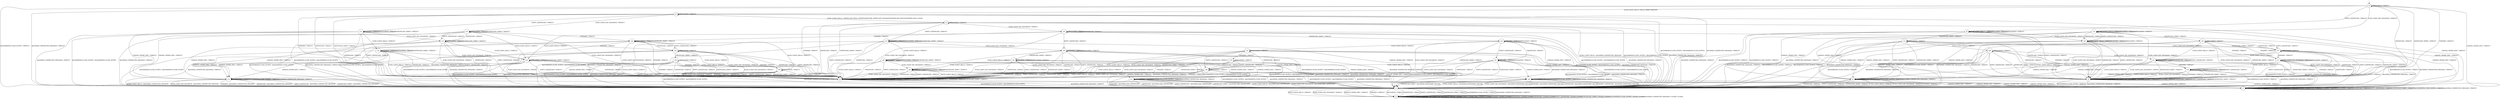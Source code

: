 digraph g {

	s0 [shape="circle" label="s0"];
	s1 [shape="circle" label="s1"];
	s2 [shape="circle" label="s2"];
	s3 [shape="circle" label="s3"];
	s4 [shape="circle" label="s4"];
	s5 [shape="circle" label="s5"];
	s6 [shape="circle" label="s6"];
	s7 [shape="circle" label="s7"];
	s8 [shape="circle" label="s8"];
	s9 [shape="circle" label="s9"];
	s10 [shape="circle" label="s10"];
	s11 [shape="circle" label="s11"];
	s12 [shape="circle" label="s12"];
	s13 [shape="circle" label="s13"];
	s14 [shape="circle" label="s14"];
	s15 [shape="circle" label="s15"];
	s16 [shape="circle" label="s16"];
	s17 [shape="circle" label="s17"];
	s18 [shape="circle" label="s18"];
	s19 [shape="circle" label="s19"];
	s20 [shape="circle" label="s20"];
	s21 [shape="circle" label="s21"];
	s22 [shape="circle" label="s22"];
	s23 [shape="circle" label="s23"];
	s24 [shape="circle" label="s24"];
	s25 [shape="circle" label="s25"];
	s26 [shape="circle" label="s26"];
	s27 [shape="circle" label="s27"];
	s28 [shape="circle" label="s28"];
	s29 [shape="circle" label="s29"];
	s30 [shape="circle" label="s30"];
	s31 [shape="circle" label="s31"];
	s32 [shape="circle" label="s32"];
	s33 [shape="circle" label="s33"];
	s34 [shape="circle" label="s34"];
	s35 [shape="circle" label="s35"];
	s36 [shape="circle" label="s36"];
	s37 [shape="circle" label="s37"];
	s38 [shape="circle" label="s38"];
	s39 [shape="circle" label="s39"];
	s40 [shape="circle" label="s40"];
	s41 [shape="circle" label="s41"];
	s0 -> s2 [label="ECDH_CLIENT_HELLO / HELLO_VERIFY_REQUEST"];
	s0 -> s16 [label="ECDH_CLIENT_KEY_EXCHANGE / TIMEOUT"];
	s0 -> s7 [label="CHANGE_CIPHER_SPEC / TIMEOUT"];
	s0 -> s5 [label="FINISHED / TIMEOUT"];
	s0 -> s0 [label="APPLICATION / TIMEOUT"];
	s0 -> s5 [label="CERTIFICATE / TIMEOUT"];
	s0 -> s8 [label="EMPTY_CERTIFICATE / TIMEOUT"];
	s0 -> s5 [label="CERTIFICATE_VERIFY / TIMEOUT"];
	s0 -> s1 [label="Alert(WARNING,CLOSE_NOTIFY) / TIMEOUT"];
	s0 -> s1 [label="Alert(FATAL,UNEXPECTED_MESSAGE) / TIMEOUT"];
	s1 -> s3 [label="ECDH_CLIENT_HELLO / TIMEOUT"];
	s1 -> s3 [label="ECDH_CLIENT_KEY_EXCHANGE / TIMEOUT"];
	s1 -> s3 [label="CHANGE_CIPHER_SPEC / TIMEOUT"];
	s1 -> s3 [label="FINISHED / TIMEOUT"];
	s1 -> s3 [label="APPLICATION / TIMEOUT"];
	s1 -> s3 [label="CERTIFICATE / TIMEOUT"];
	s1 -> s3 [label="EMPTY_CERTIFICATE / TIMEOUT"];
	s1 -> s3 [label="CERTIFICATE_VERIFY / TIMEOUT"];
	s1 -> s3 [label="Alert(WARNING,CLOSE_NOTIFY) / TIMEOUT"];
	s1 -> s3 [label="Alert(FATAL,UNEXPECTED_MESSAGE) / TIMEOUT"];
	s2 -> s4 [label="ECDH_CLIENT_HELLO / SERVER_HELLO|RSA_CERTIFICATE|ECDHE_SERVER_KEY_EXCHANGE|CERTIFICATE_REQUEST|SERVER_HELLO_DONE"];
	s2 -> s23 [label="ECDH_CLIENT_KEY_EXCHANGE / TIMEOUT"];
	s2 -> s7 [label="CHANGE_CIPHER_SPEC / TIMEOUT"];
	s2 -> s6 [label="FINISHED / TIMEOUT"];
	s2 -> s2 [label="APPLICATION / TIMEOUT"];
	s2 -> s6 [label="CERTIFICATE / TIMEOUT"];
	s2 -> s12 [label="EMPTY_CERTIFICATE / TIMEOUT"];
	s2 -> s6 [label="CERTIFICATE_VERIFY / TIMEOUT"];
	s2 -> s1 [label="Alert(WARNING,CLOSE_NOTIFY) / Alert(WARNING,CLOSE_NOTIFY)"];
	s2 -> s1 [label="Alert(FATAL,UNEXPECTED_MESSAGE) / TIMEOUT"];
	s3 -> s3 [label="ECDH_CLIENT_HELLO / SOCKET_CLOSED"];
	s3 -> s3 [label="ECDH_CLIENT_KEY_EXCHANGE / SOCKET_CLOSED"];
	s3 -> s3 [label="CHANGE_CIPHER_SPEC / SOCKET_CLOSED"];
	s3 -> s3 [label="FINISHED / SOCKET_CLOSED"];
	s3 -> s3 [label="APPLICATION / SOCKET_CLOSED"];
	s3 -> s3 [label="CERTIFICATE / SOCKET_CLOSED"];
	s3 -> s3 [label="EMPTY_CERTIFICATE / SOCKET_CLOSED"];
	s3 -> s3 [label="CERTIFICATE_VERIFY / SOCKET_CLOSED"];
	s3 -> s3 [label="Alert(WARNING,CLOSE_NOTIFY) / SOCKET_CLOSED"];
	s3 -> s3 [label="Alert(FATAL,UNEXPECTED_MESSAGE) / SOCKET_CLOSED"];
	s4 -> s1 [label="ECDH_CLIENT_HELLO / Alert(FATAL,UNEXPECTED_MESSAGE)"];
	s4 -> s20 [label="ECDH_CLIENT_KEY_EXCHANGE / TIMEOUT"];
	s4 -> s7 [label="CHANGE_CIPHER_SPEC / TIMEOUT"];
	s4 -> s6 [label="FINISHED / TIMEOUT"];
	s4 -> s4 [label="APPLICATION / TIMEOUT"];
	s4 -> s6 [label="CERTIFICATE / TIMEOUT"];
	s4 -> s10 [label="EMPTY_CERTIFICATE / TIMEOUT"];
	s4 -> s6 [label="CERTIFICATE_VERIFY / TIMEOUT"];
	s4 -> s1 [label="Alert(WARNING,CLOSE_NOTIFY) / Alert(WARNING,CLOSE_NOTIFY)"];
	s4 -> s1 [label="Alert(FATAL,UNEXPECTED_MESSAGE) / TIMEOUT"];
	s5 -> s5 [label="ECDH_CLIENT_HELLO / TIMEOUT"];
	s5 -> s5 [label="ECDH_CLIENT_KEY_EXCHANGE / TIMEOUT"];
	s5 -> s7 [label="CHANGE_CIPHER_SPEC / TIMEOUT"];
	s5 -> s5 [label="FINISHED / TIMEOUT"];
	s5 -> s5 [label="APPLICATION / TIMEOUT"];
	s5 -> s5 [label="CERTIFICATE / TIMEOUT"];
	s5 -> s5 [label="EMPTY_CERTIFICATE / TIMEOUT"];
	s5 -> s5 [label="CERTIFICATE_VERIFY / TIMEOUT"];
	s5 -> s1 [label="Alert(WARNING,CLOSE_NOTIFY) / TIMEOUT"];
	s5 -> s1 [label="Alert(FATAL,UNEXPECTED_MESSAGE) / TIMEOUT"];
	s6 -> s6 [label="ECDH_CLIENT_HELLO / TIMEOUT"];
	s6 -> s6 [label="ECDH_CLIENT_KEY_EXCHANGE / TIMEOUT"];
	s6 -> s7 [label="CHANGE_CIPHER_SPEC / TIMEOUT"];
	s6 -> s6 [label="FINISHED / TIMEOUT"];
	s6 -> s6 [label="APPLICATION / TIMEOUT"];
	s6 -> s6 [label="CERTIFICATE / TIMEOUT"];
	s6 -> s6 [label="EMPTY_CERTIFICATE / TIMEOUT"];
	s6 -> s6 [label="CERTIFICATE_VERIFY / TIMEOUT"];
	s6 -> s1 [label="Alert(WARNING,CLOSE_NOTIFY) / Alert(WARNING,CLOSE_NOTIFY)"];
	s6 -> s1 [label="Alert(FATAL,UNEXPECTED_MESSAGE) / TIMEOUT"];
	s7 -> s7 [label="ECDH_CLIENT_HELLO / TIMEOUT"];
	s7 -> s7 [label="ECDH_CLIENT_KEY_EXCHANGE / TIMEOUT"];
	s7 -> s7 [label="CHANGE_CIPHER_SPEC / TIMEOUT"];
	s7 -> s7 [label="FINISHED / TIMEOUT"];
	s7 -> s7 [label="APPLICATION / TIMEOUT"];
	s7 -> s7 [label="CERTIFICATE / TIMEOUT"];
	s7 -> s7 [label="EMPTY_CERTIFICATE / TIMEOUT"];
	s7 -> s7 [label="CERTIFICATE_VERIFY / TIMEOUT"];
	s7 -> s7 [label="Alert(WARNING,CLOSE_NOTIFY) / TIMEOUT"];
	s7 -> s7 [label="Alert(FATAL,UNEXPECTED_MESSAGE) / TIMEOUT"];
	s8 -> s8 [label="ECDH_CLIENT_HELLO / TIMEOUT"];
	s8 -> s32 [label="ECDH_CLIENT_KEY_EXCHANGE / TIMEOUT"];
	s8 -> s9 [label="CHANGE_CIPHER_SPEC / TIMEOUT"];
	s8 -> s8 [label="FINISHED / TIMEOUT"];
	s8 -> s8 [label="APPLICATION / TIMEOUT"];
	s8 -> s5 [label="CERTIFICATE / TIMEOUT"];
	s8 -> s5 [label="EMPTY_CERTIFICATE / TIMEOUT"];
	s8 -> s14 [label="CERTIFICATE_VERIFY / TIMEOUT"];
	s8 -> s1 [label="Alert(WARNING,CLOSE_NOTIFY) / TIMEOUT"];
	s8 -> s1 [label="Alert(FATAL,UNEXPECTED_MESSAGE) / TIMEOUT"];
	s9 -> s1 [label="ECDH_CLIENT_HELLO / TIMEOUT"];
	s9 -> s1 [label="ECDH_CLIENT_KEY_EXCHANGE / TIMEOUT"];
	s9 -> s7 [label="CHANGE_CIPHER_SPEC / TIMEOUT"];
	s9 -> s1 [label="FINISHED / TIMEOUT"];
	s9 -> s9 [label="APPLICATION / TIMEOUT"];
	s9 -> s1 [label="CERTIFICATE / TIMEOUT"];
	s9 -> s1 [label="EMPTY_CERTIFICATE / TIMEOUT"];
	s9 -> s1 [label="CERTIFICATE_VERIFY / TIMEOUT"];
	s9 -> s9 [label="Alert(WARNING,CLOSE_NOTIFY) / TIMEOUT"];
	s9 -> s9 [label="Alert(FATAL,UNEXPECTED_MESSAGE) / TIMEOUT"];
	s10 -> s28 [label="ECDH_CLIENT_HELLO / TIMEOUT"];
	s10 -> s26 [label="ECDH_CLIENT_KEY_EXCHANGE / TIMEOUT"];
	s10 -> s11 [label="CHANGE_CIPHER_SPEC / TIMEOUT"];
	s10 -> s10 [label="FINISHED / TIMEOUT"];
	s10 -> s10 [label="APPLICATION / TIMEOUT"];
	s10 -> s6 [label="CERTIFICATE / TIMEOUT"];
	s10 -> s6 [label="EMPTY_CERTIFICATE / TIMEOUT"];
	s10 -> s10 [label="CERTIFICATE_VERIFY / TIMEOUT"];
	s10 -> s1 [label="Alert(WARNING,CLOSE_NOTIFY) / Alert(WARNING,CLOSE_NOTIFY)"];
	s10 -> s1 [label="Alert(FATAL,UNEXPECTED_MESSAGE) / TIMEOUT"];
	s11 -> s1 [label="ECDH_CLIENT_HELLO / Alert(FATAL,BAD_CERTIFICATE)"];
	s11 -> s1 [label="ECDH_CLIENT_KEY_EXCHANGE / Alert(FATAL,BAD_CERTIFICATE)"];
	s11 -> s7 [label="CHANGE_CIPHER_SPEC / TIMEOUT"];
	s11 -> s1 [label="FINISHED / Alert(FATAL,BAD_CERTIFICATE)"];
	s11 -> s11 [label="APPLICATION / TIMEOUT"];
	s11 -> s1 [label="CERTIFICATE / Alert(FATAL,BAD_CERTIFICATE)"];
	s11 -> s1 [label="EMPTY_CERTIFICATE / Alert(FATAL,BAD_CERTIFICATE)"];
	s11 -> s1 [label="CERTIFICATE_VERIFY / Alert(FATAL,BAD_CERTIFICATE)"];
	s11 -> s11 [label="Alert(WARNING,CLOSE_NOTIFY) / TIMEOUT"];
	s11 -> s11 [label="Alert(FATAL,UNEXPECTED_MESSAGE) / TIMEOUT"];
	s12 -> s18 [label="ECDH_CLIENT_HELLO / TIMEOUT"];
	s12 -> s15 [label="ECDH_CLIENT_KEY_EXCHANGE / TIMEOUT"];
	s12 -> s13 [label="CHANGE_CIPHER_SPEC / TIMEOUT"];
	s12 -> s12 [label="FINISHED / TIMEOUT"];
	s12 -> s12 [label="APPLICATION / TIMEOUT"];
	s12 -> s6 [label="CERTIFICATE / TIMEOUT"];
	s12 -> s6 [label="EMPTY_CERTIFICATE / TIMEOUT"];
	s12 -> s12 [label="CERTIFICATE_VERIFY / TIMEOUT"];
	s12 -> s1 [label="Alert(WARNING,CLOSE_NOTIFY) / Alert(WARNING,CLOSE_NOTIFY)"];
	s12 -> s1 [label="Alert(FATAL,UNEXPECTED_MESSAGE) / TIMEOUT"];
	s13 -> s1 [label="ECDH_CLIENT_HELLO / Alert(FATAL,UNEXPECTED_MESSAGE)"];
	s13 -> s1 [label="ECDH_CLIENT_KEY_EXCHANGE / Alert(FATAL,UNEXPECTED_MESSAGE)"];
	s13 -> s7 [label="CHANGE_CIPHER_SPEC / TIMEOUT"];
	s13 -> s1 [label="FINISHED / Alert(FATAL,UNEXPECTED_MESSAGE)"];
	s13 -> s13 [label="APPLICATION / TIMEOUT"];
	s13 -> s1 [label="CERTIFICATE / Alert(FATAL,UNEXPECTED_MESSAGE)"];
	s13 -> s1 [label="EMPTY_CERTIFICATE / Alert(FATAL,UNEXPECTED_MESSAGE)"];
	s13 -> s1 [label="CERTIFICATE_VERIFY / Alert(FATAL,UNEXPECTED_MESSAGE)"];
	s13 -> s13 [label="Alert(WARNING,CLOSE_NOTIFY) / TIMEOUT"];
	s13 -> s13 [label="Alert(FATAL,UNEXPECTED_MESSAGE) / TIMEOUT"];
	s14 -> s29 [label="ECDH_CLIENT_HELLO / TIMEOUT"];
	s14 -> s37 [label="ECDH_CLIENT_KEY_EXCHANGE / TIMEOUT"];
	s14 -> s9 [label="CHANGE_CIPHER_SPEC / TIMEOUT"];
	s14 -> s17 [label="FINISHED / TIMEOUT"];
	s14 -> s14 [label="APPLICATION / TIMEOUT"];
	s14 -> s5 [label="CERTIFICATE / TIMEOUT"];
	s14 -> s5 [label="EMPTY_CERTIFICATE / TIMEOUT"];
	s14 -> s5 [label="CERTIFICATE_VERIFY / TIMEOUT"];
	s14 -> s1 [label="Alert(WARNING,CLOSE_NOTIFY) / TIMEOUT"];
	s14 -> s1 [label="Alert(FATAL,UNEXPECTED_MESSAGE) / TIMEOUT"];
	s15 -> s19 [label="ECDH_CLIENT_HELLO / TIMEOUT"];
	s15 -> s6 [label="ECDH_CLIENT_KEY_EXCHANGE / TIMEOUT"];
	s15 -> s13 [label="CHANGE_CIPHER_SPEC / TIMEOUT"];
	s15 -> s25 [label="FINISHED / TIMEOUT"];
	s15 -> s15 [label="APPLICATION / TIMEOUT"];
	s15 -> s6 [label="CERTIFICATE / TIMEOUT"];
	s15 -> s6 [label="EMPTY_CERTIFICATE / TIMEOUT"];
	s15 -> s15 [label="CERTIFICATE_VERIFY / TIMEOUT"];
	s15 -> s1 [label="Alert(WARNING,CLOSE_NOTIFY) / Alert(WARNING,CLOSE_NOTIFY)"];
	s15 -> s1 [label="Alert(FATAL,UNEXPECTED_MESSAGE) / TIMEOUT"];
	s16 -> s16 [label="ECDH_CLIENT_HELLO / TIMEOUT"];
	s16 -> s5 [label="ECDH_CLIENT_KEY_EXCHANGE / TIMEOUT"];
	s16 -> s9 [label="CHANGE_CIPHER_SPEC / TIMEOUT"];
	s16 -> s16 [label="FINISHED / TIMEOUT"];
	s16 -> s16 [label="APPLICATION / TIMEOUT"];
	s16 -> s32 [label="CERTIFICATE / TIMEOUT"];
	s16 -> s32 [label="EMPTY_CERTIFICATE / TIMEOUT"];
	s16 -> s30 [label="CERTIFICATE_VERIFY / TIMEOUT"];
	s16 -> s1 [label="Alert(WARNING,CLOSE_NOTIFY) / TIMEOUT"];
	s16 -> s1 [label="Alert(FATAL,UNEXPECTED_MESSAGE) / TIMEOUT"];
	s17 -> s34 [label="ECDH_CLIENT_HELLO / TIMEOUT"];
	s17 -> s17 [label="ECDH_CLIENT_KEY_EXCHANGE / TIMEOUT"];
	s17 -> s9 [label="CHANGE_CIPHER_SPEC / TIMEOUT"];
	s17 -> s5 [label="FINISHED / TIMEOUT"];
	s17 -> s17 [label="APPLICATION / TIMEOUT"];
	s17 -> s5 [label="CERTIFICATE / TIMEOUT"];
	s17 -> s5 [label="EMPTY_CERTIFICATE / TIMEOUT"];
	s17 -> s5 [label="CERTIFICATE_VERIFY / TIMEOUT"];
	s17 -> s1 [label="Alert(WARNING,CLOSE_NOTIFY) / TIMEOUT"];
	s17 -> s1 [label="Alert(FATAL,UNEXPECTED_MESSAGE) / TIMEOUT"];
	s18 -> s6 [label="ECDH_CLIENT_HELLO / TIMEOUT"];
	s18 -> s19 [label="ECDH_CLIENT_KEY_EXCHANGE / TIMEOUT"];
	s18 -> s13 [label="CHANGE_CIPHER_SPEC / TIMEOUT"];
	s18 -> s18 [label="FINISHED / TIMEOUT"];
	s18 -> s18 [label="APPLICATION / TIMEOUT"];
	s18 -> s6 [label="CERTIFICATE / TIMEOUT"];
	s18 -> s6 [label="EMPTY_CERTIFICATE / TIMEOUT"];
	s18 -> s18 [label="CERTIFICATE_VERIFY / TIMEOUT"];
	s18 -> s1 [label="Alert(WARNING,CLOSE_NOTIFY) / Alert(WARNING,CLOSE_NOTIFY)"];
	s18 -> s1 [label="Alert(FATAL,UNEXPECTED_MESSAGE) / TIMEOUT"];
	s19 -> s6 [label="ECDH_CLIENT_HELLO / TIMEOUT"];
	s19 -> s6 [label="ECDH_CLIENT_KEY_EXCHANGE / TIMEOUT"];
	s19 -> s13 [label="CHANGE_CIPHER_SPEC / TIMEOUT"];
	s19 -> s40 [label="FINISHED / TIMEOUT"];
	s19 -> s19 [label="APPLICATION / TIMEOUT"];
	s19 -> s6 [label="CERTIFICATE / TIMEOUT"];
	s19 -> s6 [label="EMPTY_CERTIFICATE / TIMEOUT"];
	s19 -> s19 [label="CERTIFICATE_VERIFY / TIMEOUT"];
	s19 -> s1 [label="Alert(WARNING,CLOSE_NOTIFY) / Alert(WARNING,CLOSE_NOTIFY)"];
	s19 -> s1 [label="Alert(FATAL,UNEXPECTED_MESSAGE) / TIMEOUT"];
	s20 -> s19 [label="ECDH_CLIENT_HELLO / TIMEOUT"];
	s20 -> s6 [label="ECDH_CLIENT_KEY_EXCHANGE / TIMEOUT"];
	s20 -> s7 [label="CHANGE_CIPHER_SPEC / TIMEOUT"];
	s20 -> s24 [label="FINISHED / TIMEOUT"];
	s20 -> s20 [label="APPLICATION / TIMEOUT"];
	s20 -> s20 [label="CERTIFICATE / TIMEOUT"];
	s20 -> s26 [label="EMPTY_CERTIFICATE / TIMEOUT"];
	s20 -> s21 [label="CERTIFICATE_VERIFY / TIMEOUT"];
	s20 -> s1 [label="Alert(WARNING,CLOSE_NOTIFY) / Alert(WARNING,CLOSE_NOTIFY)"];
	s20 -> s1 [label="Alert(FATAL,UNEXPECTED_MESSAGE) / TIMEOUT"];
	s21 -> s33 [label="ECDH_CLIENT_HELLO / TIMEOUT"];
	s21 -> s6 [label="ECDH_CLIENT_KEY_EXCHANGE / TIMEOUT"];
	s21 -> s22 [label="CHANGE_CIPHER_SPEC / TIMEOUT"];
	s21 -> s21 [label="FINISHED / TIMEOUT"];
	s21 -> s21 [label="APPLICATION / TIMEOUT"];
	s21 -> s27 [label="CERTIFICATE / TIMEOUT"];
	s21 -> s27 [label="EMPTY_CERTIFICATE / TIMEOUT"];
	s21 -> s6 [label="CERTIFICATE_VERIFY / TIMEOUT"];
	s21 -> s1 [label="Alert(WARNING,CLOSE_NOTIFY) / Alert(WARNING,CLOSE_NOTIFY)"];
	s21 -> s1 [label="Alert(FATAL,UNEXPECTED_MESSAGE) / TIMEOUT"];
	s22 -> s1 [label="ECDH_CLIENT_HELLO / Alert(FATAL,HANDSHAKE_FAILURE)"];
	s22 -> s1 [label="ECDH_CLIENT_KEY_EXCHANGE / Alert(FATAL,HANDSHAKE_FAILURE)"];
	s22 -> s7 [label="CHANGE_CIPHER_SPEC / TIMEOUT"];
	s22 -> s1 [label="FINISHED / Alert(FATAL,HANDSHAKE_FAILURE)"];
	s22 -> s22 [label="APPLICATION / TIMEOUT"];
	s22 -> s1 [label="CERTIFICATE / Alert(FATAL,HANDSHAKE_FAILURE)"];
	s22 -> s1 [label="EMPTY_CERTIFICATE / Alert(FATAL,HANDSHAKE_FAILURE)"];
	s22 -> s1 [label="CERTIFICATE_VERIFY / Alert(FATAL,HANDSHAKE_FAILURE)"];
	s22 -> s22 [label="Alert(WARNING,CLOSE_NOTIFY) / TIMEOUT"];
	s22 -> s22 [label="Alert(FATAL,UNEXPECTED_MESSAGE) / TIMEOUT"];
	s23 -> s19 [label="ECDH_CLIENT_HELLO / TIMEOUT"];
	s23 -> s6 [label="ECDH_CLIENT_KEY_EXCHANGE / TIMEOUT"];
	s23 -> s13 [label="CHANGE_CIPHER_SPEC / TIMEOUT"];
	s23 -> s24 [label="FINISHED / TIMEOUT"];
	s23 -> s23 [label="APPLICATION / TIMEOUT"];
	s23 -> s15 [label="CERTIFICATE / TIMEOUT"];
	s23 -> s15 [label="EMPTY_CERTIFICATE / TIMEOUT"];
	s23 -> s23 [label="CERTIFICATE_VERIFY / TIMEOUT"];
	s23 -> s1 [label="Alert(WARNING,CLOSE_NOTIFY) / Alert(WARNING,CLOSE_NOTIFY)"];
	s23 -> s1 [label="Alert(FATAL,UNEXPECTED_MESSAGE) / TIMEOUT"];
	s24 -> s40 [label="ECDH_CLIENT_HELLO / TIMEOUT"];
	s24 -> s6 [label="ECDH_CLIENT_KEY_EXCHANGE / TIMEOUT"];
	s24 -> s13 [label="CHANGE_CIPHER_SPEC / TIMEOUT"];
	s24 -> s6 [label="FINISHED / TIMEOUT"];
	s24 -> s24 [label="APPLICATION / TIMEOUT"];
	s24 -> s25 [label="CERTIFICATE / TIMEOUT"];
	s24 -> s25 [label="EMPTY_CERTIFICATE / TIMEOUT"];
	s24 -> s24 [label="CERTIFICATE_VERIFY / TIMEOUT"];
	s24 -> s1 [label="Alert(WARNING,CLOSE_NOTIFY) / Alert(WARNING,CLOSE_NOTIFY)"];
	s24 -> s1 [label="Alert(FATAL,UNEXPECTED_MESSAGE) / TIMEOUT"];
	s25 -> s40 [label="ECDH_CLIENT_HELLO / TIMEOUT"];
	s25 -> s6 [label="ECDH_CLIENT_KEY_EXCHANGE / TIMEOUT"];
	s25 -> s13 [label="CHANGE_CIPHER_SPEC / TIMEOUT"];
	s25 -> s6 [label="FINISHED / TIMEOUT"];
	s25 -> s25 [label="APPLICATION / TIMEOUT"];
	s25 -> s6 [label="CERTIFICATE / TIMEOUT"];
	s25 -> s6 [label="EMPTY_CERTIFICATE / TIMEOUT"];
	s25 -> s39 [label="CERTIFICATE_VERIFY / TIMEOUT"];
	s25 -> s1 [label="Alert(WARNING,CLOSE_NOTIFY) / Alert(WARNING,CLOSE_NOTIFY)"];
	s25 -> s1 [label="Alert(FATAL,UNEXPECTED_MESSAGE) / TIMEOUT"];
	s26 -> s38 [label="ECDH_CLIENT_HELLO / TIMEOUT"];
	s26 -> s6 [label="ECDH_CLIENT_KEY_EXCHANGE / TIMEOUT"];
	s26 -> s11 [label="CHANGE_CIPHER_SPEC / TIMEOUT"];
	s26 -> s26 [label="FINISHED / TIMEOUT"];
	s26 -> s26 [label="APPLICATION / TIMEOUT"];
	s26 -> s6 [label="CERTIFICATE / TIMEOUT"];
	s26 -> s6 [label="EMPTY_CERTIFICATE / TIMEOUT"];
	s26 -> s41 [label="CERTIFICATE_VERIFY / TIMEOUT"];
	s26 -> s1 [label="Alert(WARNING,CLOSE_NOTIFY) / Alert(WARNING,CLOSE_NOTIFY)"];
	s26 -> s1 [label="Alert(FATAL,UNEXPECTED_MESSAGE) / TIMEOUT"];
	s27 -> s36 [label="ECDH_CLIENT_HELLO / TIMEOUT"];
	s27 -> s6 [label="ECDH_CLIENT_KEY_EXCHANGE / TIMEOUT"];
	s27 -> s22 [label="CHANGE_CIPHER_SPEC / TIMEOUT"];
	s27 -> s27 [label="FINISHED / TIMEOUT"];
	s27 -> s27 [label="APPLICATION / TIMEOUT"];
	s27 -> s6 [label="CERTIFICATE / TIMEOUT"];
	s27 -> s6 [label="EMPTY_CERTIFICATE / TIMEOUT"];
	s27 -> s6 [label="CERTIFICATE_VERIFY / TIMEOUT"];
	s27 -> s1 [label="Alert(WARNING,CLOSE_NOTIFY) / Alert(WARNING,CLOSE_NOTIFY)"];
	s27 -> s1 [label="Alert(FATAL,UNEXPECTED_MESSAGE) / TIMEOUT"];
	s28 -> s6 [label="ECDH_CLIENT_HELLO / TIMEOUT"];
	s28 -> s38 [label="ECDH_CLIENT_KEY_EXCHANGE / TIMEOUT"];
	s28 -> s11 [label="CHANGE_CIPHER_SPEC / TIMEOUT"];
	s28 -> s28 [label="FINISHED / TIMEOUT"];
	s28 -> s28 [label="APPLICATION / TIMEOUT"];
	s28 -> s6 [label="CERTIFICATE / TIMEOUT"];
	s28 -> s6 [label="EMPTY_CERTIFICATE / TIMEOUT"];
	s28 -> s28 [label="CERTIFICATE_VERIFY / TIMEOUT"];
	s28 -> s1 [label="Alert(WARNING,CLOSE_NOTIFY) / Alert(WARNING,CLOSE_NOTIFY)"];
	s28 -> s1 [label="Alert(FATAL,UNEXPECTED_MESSAGE) / TIMEOUT"];
	s29 -> s5 [label="ECDH_CLIENT_HELLO / TIMEOUT"];
	s29 -> s31 [label="ECDH_CLIENT_KEY_EXCHANGE / TIMEOUT"];
	s29 -> s9 [label="CHANGE_CIPHER_SPEC / TIMEOUT"];
	s29 -> s34 [label="FINISHED / TIMEOUT"];
	s29 -> s29 [label="APPLICATION / TIMEOUT"];
	s29 -> s5 [label="CERTIFICATE / TIMEOUT"];
	s29 -> s5 [label="EMPTY_CERTIFICATE / TIMEOUT"];
	s29 -> s5 [label="CERTIFICATE_VERIFY / TIMEOUT"];
	s29 -> s1 [label="Alert(WARNING,CLOSE_NOTIFY) / TIMEOUT"];
	s29 -> s1 [label="Alert(FATAL,UNEXPECTED_MESSAGE) / TIMEOUT"];
	s30 -> s31 [label="ECDH_CLIENT_HELLO / TIMEOUT"];
	s30 -> s5 [label="ECDH_CLIENT_KEY_EXCHANGE / TIMEOUT"];
	s30 -> s9 [label="CHANGE_CIPHER_SPEC / TIMEOUT"];
	s30 -> s17 [label="FINISHED / TIMEOUT"];
	s30 -> s30 [label="APPLICATION / TIMEOUT"];
	s30 -> s37 [label="CERTIFICATE / TIMEOUT"];
	s30 -> s37 [label="EMPTY_CERTIFICATE / TIMEOUT"];
	s30 -> s5 [label="CERTIFICATE_VERIFY / TIMEOUT"];
	s30 -> s1 [label="Alert(WARNING,CLOSE_NOTIFY) / TIMEOUT"];
	s30 -> s1 [label="Alert(FATAL,UNEXPECTED_MESSAGE) / TIMEOUT"];
	s31 -> s5 [label="ECDH_CLIENT_HELLO / TIMEOUT"];
	s31 -> s5 [label="ECDH_CLIENT_KEY_EXCHANGE / TIMEOUT"];
	s31 -> s9 [label="CHANGE_CIPHER_SPEC / TIMEOUT"];
	s31 -> s34 [label="FINISHED / TIMEOUT"];
	s31 -> s31 [label="APPLICATION / TIMEOUT"];
	s31 -> s31 [label="CERTIFICATE / TIMEOUT"];
	s31 -> s31 [label="EMPTY_CERTIFICATE / TIMEOUT"];
	s31 -> s5 [label="CERTIFICATE_VERIFY / TIMEOUT"];
	s31 -> s1 [label="Alert(WARNING,CLOSE_NOTIFY) / TIMEOUT"];
	s31 -> s1 [label="Alert(FATAL,UNEXPECTED_MESSAGE) / TIMEOUT"];
	s32 -> s32 [label="ECDH_CLIENT_HELLO / TIMEOUT"];
	s32 -> s5 [label="ECDH_CLIENT_KEY_EXCHANGE / TIMEOUT"];
	s32 -> s9 [label="CHANGE_CIPHER_SPEC / TIMEOUT"];
	s32 -> s32 [label="FINISHED / TIMEOUT"];
	s32 -> s32 [label="APPLICATION / TIMEOUT"];
	s32 -> s5 [label="CERTIFICATE / TIMEOUT"];
	s32 -> s5 [label="EMPTY_CERTIFICATE / TIMEOUT"];
	s32 -> s37 [label="CERTIFICATE_VERIFY / TIMEOUT"];
	s32 -> s1 [label="Alert(WARNING,CLOSE_NOTIFY) / TIMEOUT"];
	s32 -> s1 [label="Alert(FATAL,UNEXPECTED_MESSAGE) / TIMEOUT"];
	s33 -> s6 [label="ECDH_CLIENT_HELLO / TIMEOUT"];
	s33 -> s6 [label="ECDH_CLIENT_KEY_EXCHANGE / TIMEOUT"];
	s33 -> s22 [label="CHANGE_CIPHER_SPEC / TIMEOUT"];
	s33 -> s35 [label="FINISHED / TIMEOUT"];
	s33 -> s33 [label="APPLICATION / TIMEOUT"];
	s33 -> s36 [label="CERTIFICATE / TIMEOUT"];
	s33 -> s36 [label="EMPTY_CERTIFICATE / TIMEOUT"];
	s33 -> s6 [label="CERTIFICATE_VERIFY / TIMEOUT"];
	s33 -> s1 [label="Alert(WARNING,CLOSE_NOTIFY) / Alert(WARNING,CLOSE_NOTIFY)"];
	s33 -> s1 [label="Alert(FATAL,UNEXPECTED_MESSAGE) / TIMEOUT"];
	s34 -> s5 [label="ECDH_CLIENT_HELLO / TIMEOUT"];
	s34 -> s5 [label="ECDH_CLIENT_KEY_EXCHANGE / TIMEOUT"];
	s34 -> s9 [label="CHANGE_CIPHER_SPEC / TIMEOUT"];
	s34 -> s5 [label="FINISHED / TIMEOUT"];
	s34 -> s34 [label="APPLICATION / TIMEOUT"];
	s34 -> s34 [label="CERTIFICATE / TIMEOUT"];
	s34 -> s34 [label="EMPTY_CERTIFICATE / TIMEOUT"];
	s34 -> s5 [label="CERTIFICATE_VERIFY / TIMEOUT"];
	s34 -> s1 [label="Alert(WARNING,CLOSE_NOTIFY) / TIMEOUT"];
	s34 -> s1 [label="Alert(FATAL,UNEXPECTED_MESSAGE) / TIMEOUT"];
	s35 -> s6 [label="ECDH_CLIENT_HELLO / TIMEOUT"];
	s35 -> s6 [label="ECDH_CLIENT_KEY_EXCHANGE / TIMEOUT"];
	s35 -> s22 [label="CHANGE_CIPHER_SPEC / TIMEOUT"];
	s35 -> s6 [label="FINISHED / TIMEOUT"];
	s35 -> s35 [label="APPLICATION / TIMEOUT"];
	s35 -> s36 [label="CERTIFICATE / TIMEOUT"];
	s35 -> s36 [label="EMPTY_CERTIFICATE / TIMEOUT"];
	s35 -> s6 [label="CERTIFICATE_VERIFY / TIMEOUT"];
	s35 -> s1 [label="Alert(WARNING,CLOSE_NOTIFY) / Alert(WARNING,CLOSE_NOTIFY)"];
	s35 -> s1 [label="Alert(FATAL,UNEXPECTED_MESSAGE) / TIMEOUT"];
	s36 -> s6 [label="ECDH_CLIENT_HELLO / TIMEOUT"];
	s36 -> s6 [label="ECDH_CLIENT_KEY_EXCHANGE / TIMEOUT"];
	s36 -> s22 [label="CHANGE_CIPHER_SPEC / TIMEOUT"];
	s36 -> s6 [label="FINISHED / TIMEOUT"];
	s36 -> s36 [label="APPLICATION / TIMEOUT"];
	s36 -> s6 [label="CERTIFICATE / TIMEOUT"];
	s36 -> s6 [label="EMPTY_CERTIFICATE / TIMEOUT"];
	s36 -> s6 [label="CERTIFICATE_VERIFY / TIMEOUT"];
	s36 -> s1 [label="Alert(WARNING,CLOSE_NOTIFY) / Alert(WARNING,CLOSE_NOTIFY)"];
	s36 -> s1 [label="Alert(FATAL,UNEXPECTED_MESSAGE) / TIMEOUT"];
	s37 -> s31 [label="ECDH_CLIENT_HELLO / TIMEOUT"];
	s37 -> s5 [label="ECDH_CLIENT_KEY_EXCHANGE / TIMEOUT"];
	s37 -> s9 [label="CHANGE_CIPHER_SPEC / TIMEOUT"];
	s37 -> s17 [label="FINISHED / TIMEOUT"];
	s37 -> s37 [label="APPLICATION / TIMEOUT"];
	s37 -> s5 [label="CERTIFICATE / TIMEOUT"];
	s37 -> s5 [label="EMPTY_CERTIFICATE / TIMEOUT"];
	s37 -> s5 [label="CERTIFICATE_VERIFY / TIMEOUT"];
	s37 -> s1 [label="Alert(WARNING,CLOSE_NOTIFY) / TIMEOUT"];
	s37 -> s1 [label="Alert(FATAL,UNEXPECTED_MESSAGE) / TIMEOUT"];
	s38 -> s6 [label="ECDH_CLIENT_HELLO / TIMEOUT"];
	s38 -> s6 [label="ECDH_CLIENT_KEY_EXCHANGE / TIMEOUT"];
	s38 -> s11 [label="CHANGE_CIPHER_SPEC / TIMEOUT"];
	s38 -> s38 [label="FINISHED / TIMEOUT"];
	s38 -> s38 [label="APPLICATION / TIMEOUT"];
	s38 -> s6 [label="CERTIFICATE / TIMEOUT"];
	s38 -> s6 [label="EMPTY_CERTIFICATE / TIMEOUT"];
	s38 -> s38 [label="CERTIFICATE_VERIFY / TIMEOUT"];
	s38 -> s1 [label="Alert(WARNING,CLOSE_NOTIFY) / Alert(WARNING,CLOSE_NOTIFY)"];
	s38 -> s1 [label="Alert(FATAL,UNEXPECTED_MESSAGE) / TIMEOUT"];
	s39 -> s40 [label="ECDH_CLIENT_HELLO / TIMEOUT"];
	s39 -> s6 [label="ECDH_CLIENT_KEY_EXCHANGE / TIMEOUT"];
	s39 -> s13 [label="CHANGE_CIPHER_SPEC / TIMEOUT"];
	s39 -> s6 [label="FINISHED / TIMEOUT"];
	s39 -> s39 [label="APPLICATION / TIMEOUT"];
	s39 -> s6 [label="CERTIFICATE / TIMEOUT"];
	s39 -> s6 [label="EMPTY_CERTIFICATE / TIMEOUT"];
	s39 -> s6 [label="CERTIFICATE_VERIFY / TIMEOUT"];
	s39 -> s1 [label="Alert(WARNING,CLOSE_NOTIFY) / Alert(WARNING,CLOSE_NOTIFY)"];
	s39 -> s1 [label="Alert(FATAL,UNEXPECTED_MESSAGE) / TIMEOUT"];
	s40 -> s6 [label="ECDH_CLIENT_HELLO / TIMEOUT"];
	s40 -> s6 [label="ECDH_CLIENT_KEY_EXCHANGE / TIMEOUT"];
	s40 -> s13 [label="CHANGE_CIPHER_SPEC / TIMEOUT"];
	s40 -> s6 [label="FINISHED / TIMEOUT"];
	s40 -> s40 [label="APPLICATION / TIMEOUT"];
	s40 -> s6 [label="CERTIFICATE / TIMEOUT"];
	s40 -> s6 [label="EMPTY_CERTIFICATE / TIMEOUT"];
	s40 -> s6 [label="CERTIFICATE_VERIFY / TIMEOUT"];
	s40 -> s1 [label="Alert(WARNING,CLOSE_NOTIFY) / Alert(WARNING,CLOSE_NOTIFY)"];
	s40 -> s1 [label="Alert(FATAL,UNEXPECTED_MESSAGE) / TIMEOUT"];
	s41 -> s38 [label="ECDH_CLIENT_HELLO / TIMEOUT"];
	s41 -> s6 [label="ECDH_CLIENT_KEY_EXCHANGE / TIMEOUT"];
	s41 -> s11 [label="CHANGE_CIPHER_SPEC / TIMEOUT"];
	s41 -> s41 [label="FINISHED / TIMEOUT"];
	s41 -> s41 [label="APPLICATION / TIMEOUT"];
	s41 -> s6 [label="CERTIFICATE / TIMEOUT"];
	s41 -> s6 [label="EMPTY_CERTIFICATE / TIMEOUT"];
	s41 -> s6 [label="CERTIFICATE_VERIFY / TIMEOUT"];
	s41 -> s1 [label="Alert(WARNING,CLOSE_NOTIFY) / Alert(WARNING,CLOSE_NOTIFY)"];
	s41 -> s1 [label="Alert(FATAL,UNEXPECTED_MESSAGE) / TIMEOUT"];

__start0 [label="" shape="none" width="0" height="0"];
__start0 -> s0;

}
